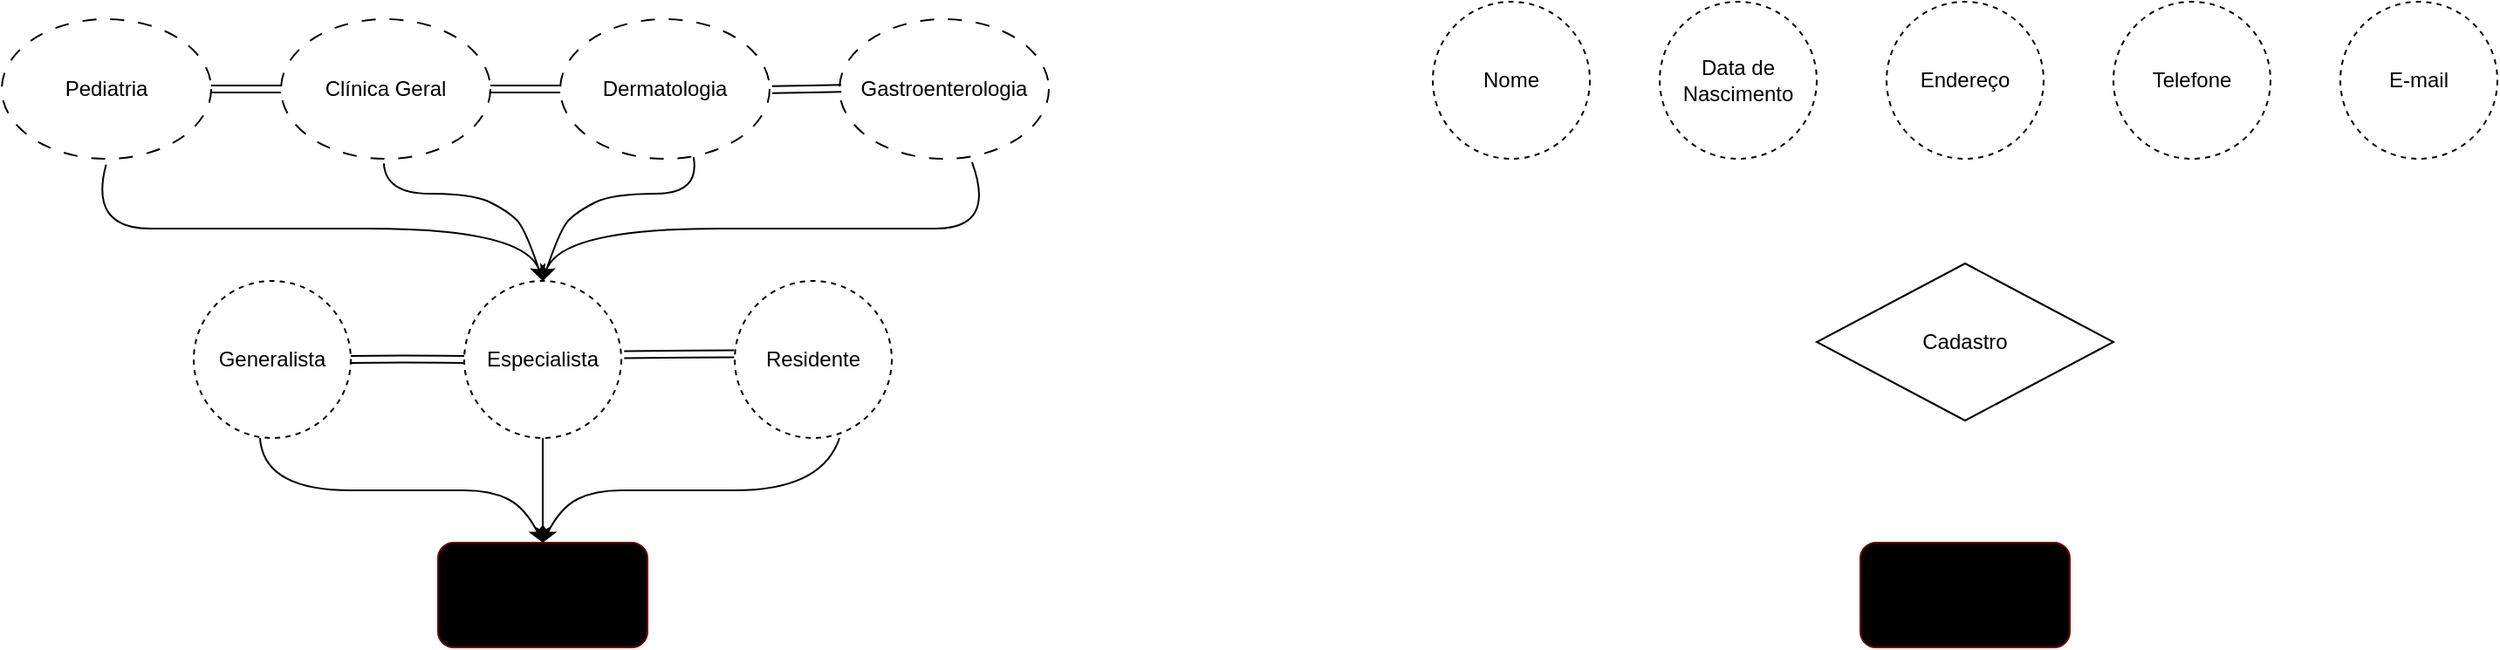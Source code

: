 <mxfile version="26.2.14">
  <diagram name="Página-1" id="sYi_9-bd4zvebP601EwW">
    <mxGraphModel dx="1810" dy="536" grid="1" gridSize="10" guides="1" tooltips="1" connect="1" arrows="1" fold="1" page="1" pageScale="1" pageWidth="827" pageHeight="1169" background="none" math="0" shadow="0">
      <root>
        <mxCell id="0" />
        <mxCell id="1" parent="0" />
        <mxCell id="UL4wphMUHeNL7HO7xTFo-1" value="&lt;font style=&quot;&quot;&gt;Médico&lt;/font&gt;" style="rounded=1;whiteSpace=wrap;html=1;fillColor=light-dark(default, #49a3d0);fontColor=default;strokeColor=#6F0000;" vertex="1" parent="1">
          <mxGeometry x="140" y="470" width="120" height="60" as="geometry" />
        </mxCell>
        <mxCell id="UL4wphMUHeNL7HO7xTFo-2" value="Paciente" style="rounded=1;whiteSpace=wrap;html=1;fillColor=light-dark(default, #49a3d0);fontColor=default;strokeColor=#6F0000;" vertex="1" parent="1">
          <mxGeometry x="955" y="470" width="120" height="60" as="geometry" />
        </mxCell>
        <mxCell id="UL4wphMUHeNL7HO7xTFo-3" value="Generalista" style="ellipse;whiteSpace=wrap;html=1;aspect=fixed;strokeColor=light-dark(#000000,#FFE1F2);dashed=1;" vertex="1" parent="1">
          <mxGeometry y="320" width="90" height="90" as="geometry" />
        </mxCell>
        <mxCell id="UL4wphMUHeNL7HO7xTFo-4" value="Especialista" style="ellipse;whiteSpace=wrap;html=1;aspect=fixed;strokeColor=light-dark(#000000,#FFE1F2);dashed=1;" vertex="1" parent="1">
          <mxGeometry x="155" y="320" width="90" height="90" as="geometry" />
        </mxCell>
        <mxCell id="UL4wphMUHeNL7HO7xTFo-5" value="Residente" style="ellipse;whiteSpace=wrap;html=1;aspect=fixed;strokeColor=light-dark(#000000,#FFE1F2);dashed=1;" vertex="1" parent="1">
          <mxGeometry x="310" y="320" width="90" height="90" as="geometry" />
        </mxCell>
        <mxCell id="UL4wphMUHeNL7HO7xTFo-7" value="" style="shape=link;html=1;rounded=0;entryX=0;entryY=0.5;entryDx=0;entryDy=0;exitX=1;exitY=0.5;exitDx=0;exitDy=0;" edge="1" parent="1" source="UL4wphMUHeNL7HO7xTFo-3" target="UL4wphMUHeNL7HO7xTFo-4">
          <mxGeometry width="100" relative="1" as="geometry">
            <mxPoint x="70" y="364.8" as="sourcePoint" />
            <mxPoint x="140" y="370" as="targetPoint" />
            <Array as="points">
              <mxPoint x="120" y="364.8" />
            </Array>
          </mxGeometry>
        </mxCell>
        <mxCell id="UL4wphMUHeNL7HO7xTFo-9" value="" style="shape=link;html=1;rounded=0;entryX=-0.004;entryY=0.464;entryDx=0;entryDy=0;exitX=1.018;exitY=0.469;exitDx=0;exitDy=0;exitPerimeter=0;entryPerimeter=0;" edge="1" parent="1" source="UL4wphMUHeNL7HO7xTFo-4" target="UL4wphMUHeNL7HO7xTFo-5">
          <mxGeometry width="100" relative="1" as="geometry">
            <mxPoint x="250.0" y="360.0" as="sourcePoint" />
            <mxPoint x="307.93" y="362.13" as="targetPoint" />
            <Array as="points">
              <mxPoint x="287.93" y="361.93" />
            </Array>
          </mxGeometry>
        </mxCell>
        <mxCell id="UL4wphMUHeNL7HO7xTFo-22" value="" style="curved=1;endArrow=classic;html=1;rounded=0;entryX=0.5;entryY=0;entryDx=0;entryDy=0;exitX=0.422;exitY=1;exitDx=0;exitDy=0;exitPerimeter=0;" edge="1" parent="1" source="UL4wphMUHeNL7HO7xTFo-3" target="UL4wphMUHeNL7HO7xTFo-1">
          <mxGeometry width="50" height="50" relative="1" as="geometry">
            <mxPoint x="48" y="420" as="sourcePoint" />
            <mxPoint x="170" y="420" as="targetPoint" />
            <Array as="points">
              <mxPoint x="40" y="440" />
              <mxPoint x="140" y="440" />
              <mxPoint x="170" y="440" />
              <mxPoint x="190" y="450" />
            </Array>
          </mxGeometry>
        </mxCell>
        <mxCell id="UL4wphMUHeNL7HO7xTFo-26" value="" style="curved=1;endArrow=classic;html=1;rounded=0;exitX=0.667;exitY=1;exitDx=0;exitDy=0;exitPerimeter=0;entryX=0.5;entryY=0;entryDx=0;entryDy=0;" edge="1" parent="1" source="UL4wphMUHeNL7HO7xTFo-5" target="UL4wphMUHeNL7HO7xTFo-1">
          <mxGeometry width="50" height="50" relative="1" as="geometry">
            <mxPoint x="350" y="420" as="sourcePoint" />
            <mxPoint x="210" y="460" as="targetPoint" />
            <Array as="points">
              <mxPoint x="360" y="440" />
              <mxPoint x="260" y="440" />
              <mxPoint x="230" y="440" />
              <mxPoint x="210" y="450" />
            </Array>
          </mxGeometry>
        </mxCell>
        <mxCell id="UL4wphMUHeNL7HO7xTFo-27" value="" style="endArrow=classic;html=1;rounded=0;exitX=0.5;exitY=1;exitDx=0;exitDy=0;" edge="1" parent="1" source="UL4wphMUHeNL7HO7xTFo-4" target="UL4wphMUHeNL7HO7xTFo-1">
          <mxGeometry width="50" height="50" relative="1" as="geometry">
            <mxPoint x="230" y="440" as="sourcePoint" />
            <mxPoint x="280" y="390" as="targetPoint" />
          </mxGeometry>
        </mxCell>
        <mxCell id="UL4wphMUHeNL7HO7xTFo-28" value="Pediatria" style="ellipse;whiteSpace=wrap;html=1;dashed=1;dashPattern=8 8;strokeColor=light-dark(#000000,#FFD2EC);" vertex="1" parent="1">
          <mxGeometry x="-110" y="170" width="120" height="80" as="geometry" />
        </mxCell>
        <mxCell id="UL4wphMUHeNL7HO7xTFo-29" value="Clínica Geral" style="ellipse;whiteSpace=wrap;html=1;dashed=1;dashPattern=8 8;strokeColor=light-dark(#000000,#FFD2EC);" vertex="1" parent="1">
          <mxGeometry x="50" y="170" width="120" height="80" as="geometry" />
        </mxCell>
        <mxCell id="UL4wphMUHeNL7HO7xTFo-30" value="Dermatologia" style="ellipse;whiteSpace=wrap;html=1;dashed=1;dashPattern=8 8;strokeColor=light-dark(#000000,#FFD2EC);" vertex="1" parent="1">
          <mxGeometry x="210" y="170" width="120" height="80" as="geometry" />
        </mxCell>
        <mxCell id="UL4wphMUHeNL7HO7xTFo-31" value="Gastroenterologia" style="ellipse;whiteSpace=wrap;html=1;dashed=1;dashPattern=8 8;strokeColor=light-dark(#000000,#FFD2EC);" vertex="1" parent="1">
          <mxGeometry x="370" y="170" width="120" height="80" as="geometry" />
        </mxCell>
        <mxCell id="UL4wphMUHeNL7HO7xTFo-35" value="" style="shape=link;html=1;rounded=0;exitX=1;exitY=0.5;exitDx=0;exitDy=0;entryX=0;entryY=0.5;entryDx=0;entryDy=0;" edge="1" parent="1" source="UL4wphMUHeNL7HO7xTFo-28" target="UL4wphMUHeNL7HO7xTFo-29">
          <mxGeometry width="100" relative="1" as="geometry">
            <mxPoint x="30" y="280" as="sourcePoint" />
            <mxPoint x="40" y="210" as="targetPoint" />
          </mxGeometry>
        </mxCell>
        <mxCell id="UL4wphMUHeNL7HO7xTFo-36" value="" style="shape=link;html=1;rounded=0;exitX=1;exitY=0.5;exitDx=0;exitDy=0;" edge="1" parent="1" source="UL4wphMUHeNL7HO7xTFo-29">
          <mxGeometry width="100" relative="1" as="geometry">
            <mxPoint x="190" y="210" as="sourcePoint" />
            <mxPoint x="210" y="210" as="targetPoint" />
            <Array as="points">
              <mxPoint x="200" y="210" />
            </Array>
          </mxGeometry>
        </mxCell>
        <mxCell id="UL4wphMUHeNL7HO7xTFo-37" value="" style="shape=link;html=1;rounded=0;entryX=0.009;entryY=0.496;entryDx=0;entryDy=0;entryPerimeter=0;exitX=1.012;exitY=0.505;exitDx=0;exitDy=0;exitPerimeter=0;" edge="1" parent="1" source="UL4wphMUHeNL7HO7xTFo-30" target="UL4wphMUHeNL7HO7xTFo-31">
          <mxGeometry width="100" relative="1" as="geometry">
            <mxPoint x="340" y="210" as="sourcePoint" />
            <mxPoint x="360" y="210" as="targetPoint" />
            <Array as="points">
              <mxPoint x="360" y="209.86" />
            </Array>
          </mxGeometry>
        </mxCell>
        <mxCell id="UL4wphMUHeNL7HO7xTFo-38" value="" style="curved=1;endArrow=classic;html=1;rounded=0;exitX=0.498;exitY=1.042;exitDx=0;exitDy=0;exitPerimeter=0;entryX=0.5;entryY=0;entryDx=0;entryDy=0;" edge="1" parent="1" source="UL4wphMUHeNL7HO7xTFo-28" target="UL4wphMUHeNL7HO7xTFo-4">
          <mxGeometry width="50" height="50" relative="1" as="geometry">
            <mxPoint x="130" y="290" as="sourcePoint" />
            <mxPoint x="210" y="280" as="targetPoint" />
            <Array as="points">
              <mxPoint x="-60" y="290" />
              <mxPoint x="10" y="290" />
              <mxPoint x="190" y="290" />
            </Array>
          </mxGeometry>
        </mxCell>
        <mxCell id="UL4wphMUHeNL7HO7xTFo-39" value="" style="curved=1;endArrow=classic;html=1;rounded=0;exitX=0.633;exitY=1.024;exitDx=0;exitDy=0;exitPerimeter=0;entryX=0.5;entryY=0;entryDx=0;entryDy=0;" edge="1" parent="1" source="UL4wphMUHeNL7HO7xTFo-31" target="UL4wphMUHeNL7HO7xTFo-4">
          <mxGeometry width="50" height="50" relative="1" as="geometry">
            <mxPoint x="450" y="253" as="sourcePoint" />
            <mxPoint x="200" y="320" as="targetPoint" />
            <Array as="points">
              <mxPoint x="460" y="290" />
              <mxPoint x="390" y="290" />
              <mxPoint x="210" y="290" />
            </Array>
          </mxGeometry>
        </mxCell>
        <mxCell id="UL4wphMUHeNL7HO7xTFo-40" value="" style="curved=1;endArrow=classic;html=1;rounded=0;exitX=0.491;exitY=1.033;exitDx=0;exitDy=0;exitPerimeter=0;" edge="1" parent="1" source="UL4wphMUHeNL7HO7xTFo-29">
          <mxGeometry width="50" height="50" relative="1" as="geometry">
            <mxPoint x="180" y="300" as="sourcePoint" />
            <mxPoint x="200" y="320" as="targetPoint" />
            <Array as="points">
              <mxPoint x="110" y="270" />
              <mxPoint x="160" y="270" />
              <mxPoint x="180" y="280" />
              <mxPoint x="190" y="290" />
            </Array>
          </mxGeometry>
        </mxCell>
        <mxCell id="UL4wphMUHeNL7HO7xTFo-41" value="" style="curved=1;endArrow=classic;html=1;rounded=0;exitX=0.637;exitY=0.988;exitDx=0;exitDy=0;exitPerimeter=0;" edge="1" parent="1" source="UL4wphMUHeNL7HO7xTFo-30">
          <mxGeometry width="50" height="50" relative="1" as="geometry">
            <mxPoint x="291" y="253" as="sourcePoint" />
            <mxPoint x="200" y="320" as="targetPoint" />
            <Array as="points">
              <mxPoint x="290" y="270" />
              <mxPoint x="240" y="270" />
              <mxPoint x="220" y="280" />
              <mxPoint x="210" y="290" />
            </Array>
          </mxGeometry>
        </mxCell>
        <mxCell id="UL4wphMUHeNL7HO7xTFo-44" value="Nome" style="ellipse;whiteSpace=wrap;html=1;aspect=fixed;strokeColor=light-dark(#000000,#FFE1F2);dashed=1;" vertex="1" parent="1">
          <mxGeometry x="710" y="160" width="90" height="90" as="geometry" />
        </mxCell>
        <mxCell id="UL4wphMUHeNL7HO7xTFo-45" value="Data de Nascimento" style="ellipse;whiteSpace=wrap;html=1;aspect=fixed;strokeColor=light-dark(#000000,#FFE1F2);dashed=1;" vertex="1" parent="1">
          <mxGeometry x="840" y="160" width="90" height="90" as="geometry" />
        </mxCell>
        <mxCell id="UL4wphMUHeNL7HO7xTFo-46" value="Endereço" style="ellipse;whiteSpace=wrap;html=1;aspect=fixed;strokeColor=light-dark(#000000,#FFE1F2);dashed=1;" vertex="1" parent="1">
          <mxGeometry x="970" y="160" width="90" height="90" as="geometry" />
        </mxCell>
        <mxCell id="UL4wphMUHeNL7HO7xTFo-47" value="Telefone" style="ellipse;whiteSpace=wrap;html=1;aspect=fixed;strokeColor=light-dark(#000000,#FFE1F2);dashed=1;" vertex="1" parent="1">
          <mxGeometry x="1100" y="160" width="90" height="90" as="geometry" />
        </mxCell>
        <mxCell id="UL4wphMUHeNL7HO7xTFo-48" value="E-mail" style="ellipse;whiteSpace=wrap;html=1;aspect=fixed;strokeColor=light-dark(#000000,#FFE1F2);dashed=1;" vertex="1" parent="1">
          <mxGeometry x="1230" y="160" width="90" height="90" as="geometry" />
        </mxCell>
        <mxCell id="UL4wphMUHeNL7HO7xTFo-50" value="Cadastro" style="rhombus;whiteSpace=wrap;html=1;strokeColor=light-dark(#000000,#FFC3E5);" vertex="1" parent="1">
          <mxGeometry x="930" y="310" width="170" height="90" as="geometry" />
        </mxCell>
      </root>
    </mxGraphModel>
  </diagram>
</mxfile>
